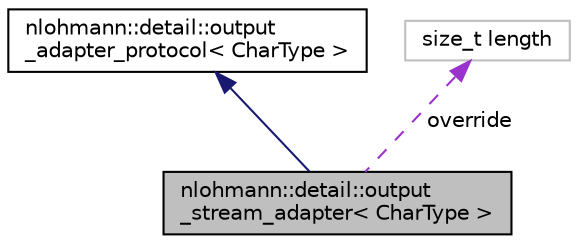 digraph "nlohmann::detail::output_stream_adapter&lt; CharType &gt;"
{
 // LATEX_PDF_SIZE
  edge [fontname="Helvetica",fontsize="10",labelfontname="Helvetica",labelfontsize="10"];
  node [fontname="Helvetica",fontsize="10",shape=record];
  Node1 [label="nlohmann::detail::output\l_stream_adapter\< CharType \>",height=0.2,width=0.4,color="black", fillcolor="grey75", style="filled", fontcolor="black",tooltip="output adapter for output streams"];
  Node2 -> Node1 [dir="back",color="midnightblue",fontsize="10",style="solid",fontname="Helvetica"];
  Node2 [label="nlohmann::detail::output\l_adapter_protocol\< CharType \>",height=0.2,width=0.4,color="black", fillcolor="white", style="filled",URL="$structnlohmann_1_1detail_1_1output__adapter__protocol.html",tooltip="abstract output adapter interface"];
  Node3 -> Node1 [dir="back",color="darkorchid3",fontsize="10",style="dashed",label=" override" ,fontname="Helvetica"];
  Node3 [label="size_t length",height=0.2,width=0.4,color="grey75", fillcolor="white", style="filled",tooltip=" "];
}
